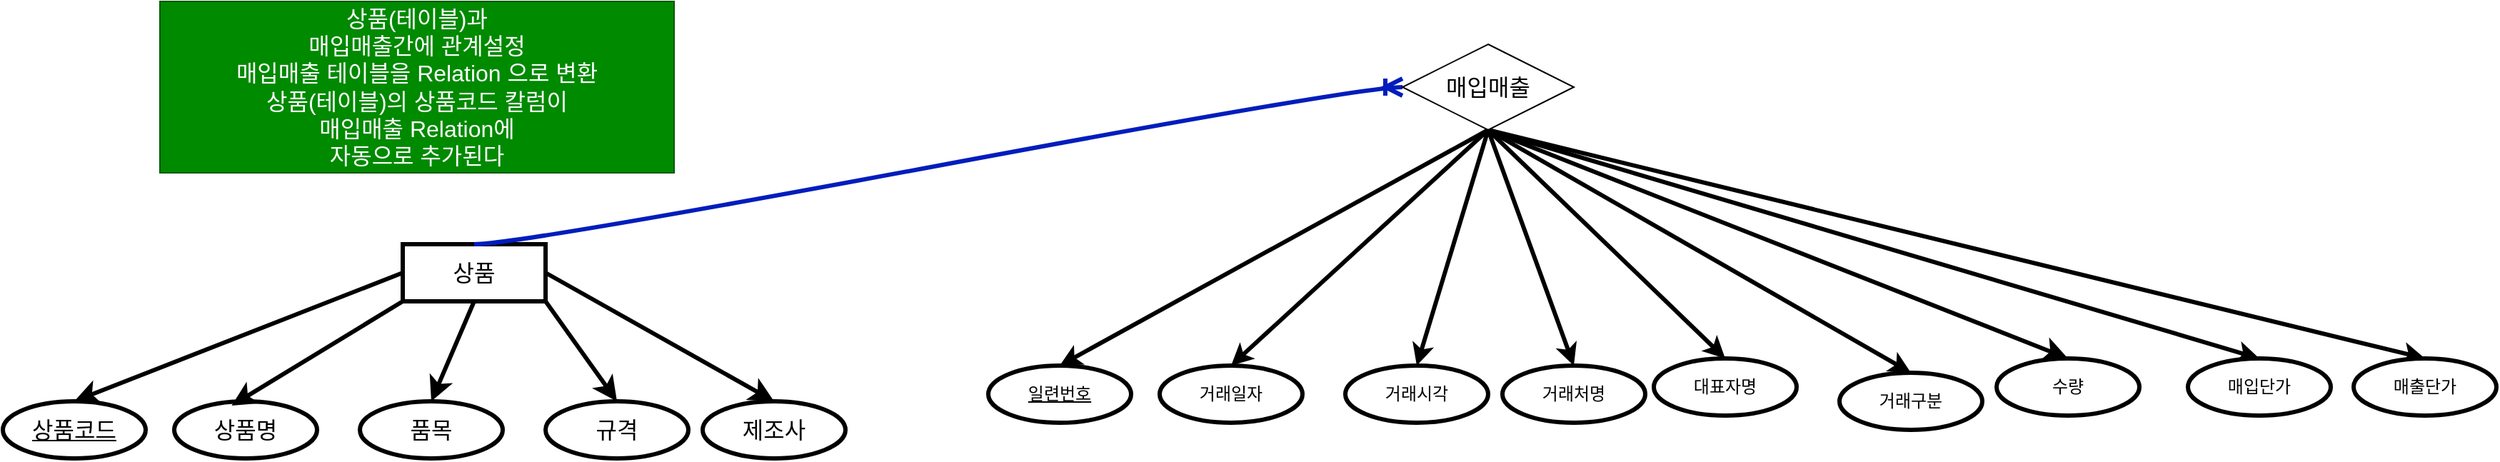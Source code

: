 <mxfile version="23.0.2" type="device">
  <diagram name="페이지-1" id="M4Id_1pIdkz0X55tzxJu">
    <mxGraphModel dx="2764" dy="1085" grid="1" gridSize="10" guides="1" tooltips="1" connect="1" arrows="1" fold="1" page="1" pageScale="1" pageWidth="827" pageHeight="1169" math="0" shadow="0">
      <root>
        <mxCell id="0" />
        <mxCell id="1" parent="0" />
        <mxCell id="pQJyKxE98RG4ciC6QEuW-39" style="rounded=0;orthogonalLoop=1;jettySize=auto;html=1;exitX=0.5;exitY=1;exitDx=0;exitDy=0;entryX=0.5;entryY=0;entryDx=0;entryDy=0;strokeWidth=3;" parent="1" source="YmbX4Pl8wMP9L46DUGKp-17" target="pQJyKxE98RG4ciC6QEuW-4" edge="1">
          <mxGeometry relative="1" as="geometry">
            <mxPoint x="734.0" y="200" as="sourcePoint" />
          </mxGeometry>
        </mxCell>
        <mxCell id="pQJyKxE98RG4ciC6QEuW-40" style="rounded=0;orthogonalLoop=1;jettySize=auto;html=1;exitX=0.5;exitY=1;exitDx=0;exitDy=0;entryX=0.5;entryY=0;entryDx=0;entryDy=0;strokeWidth=3;" parent="1" source="YmbX4Pl8wMP9L46DUGKp-17" target="pQJyKxE98RG4ciC6QEuW-8" edge="1">
          <mxGeometry relative="1" as="geometry">
            <mxPoint x="734.0" y="200" as="sourcePoint" />
          </mxGeometry>
        </mxCell>
        <mxCell id="pQJyKxE98RG4ciC6QEuW-43" style="rounded=0;orthogonalLoop=1;jettySize=auto;html=1;exitX=0.5;exitY=1;exitDx=0;exitDy=0;entryX=0.5;entryY=0;entryDx=0;entryDy=0;strokeWidth=3;" parent="1" source="YmbX4Pl8wMP9L46DUGKp-17" target="pQJyKxE98RG4ciC6QEuW-23" edge="1">
          <mxGeometry relative="1" as="geometry">
            <mxPoint x="759.0" y="200" as="sourcePoint" />
          </mxGeometry>
        </mxCell>
        <mxCell id="pQJyKxE98RG4ciC6QEuW-44" style="rounded=0;orthogonalLoop=1;jettySize=auto;html=1;exitX=0.5;exitY=1;exitDx=0;exitDy=0;entryX=0.5;entryY=0;entryDx=0;entryDy=0;strokeWidth=3;" parent="1" source="YmbX4Pl8wMP9L46DUGKp-17" target="pQJyKxE98RG4ciC6QEuW-27" edge="1">
          <mxGeometry relative="1" as="geometry">
            <mxPoint x="809.0" y="200" as="sourcePoint" />
          </mxGeometry>
        </mxCell>
        <mxCell id="pQJyKxE98RG4ciC6QEuW-46" style="rounded=0;orthogonalLoop=1;jettySize=auto;html=1;exitX=0.5;exitY=1;exitDx=0;exitDy=0;entryX=0.5;entryY=0;entryDx=0;entryDy=0;strokeWidth=3;" parent="1" source="YmbX4Pl8wMP9L46DUGKp-17" target="pQJyKxE98RG4ciC6QEuW-28" edge="1">
          <mxGeometry relative="1" as="geometry">
            <mxPoint x="834.0" y="200" as="sourcePoint" />
          </mxGeometry>
        </mxCell>
        <mxCell id="pQJyKxE98RG4ciC6QEuW-47" style="rounded=0;orthogonalLoop=1;jettySize=auto;html=1;exitX=0.5;exitY=1;exitDx=0;exitDy=0;entryX=0.5;entryY=0;entryDx=0;entryDy=0;strokeWidth=3;" parent="1" source="YmbX4Pl8wMP9L46DUGKp-17" target="YmbX4Pl8wMP9L46DUGKp-1" edge="1">
          <mxGeometry relative="1" as="geometry">
            <mxPoint x="809.0" y="200" as="sourcePoint" />
            <mxPoint x="1244" y="270" as="targetPoint" />
          </mxGeometry>
        </mxCell>
        <mxCell id="pQJyKxE98RG4ciC6QEuW-48" style="rounded=0;orthogonalLoop=1;jettySize=auto;html=1;exitX=0.5;exitY=1;exitDx=0;exitDy=0;entryX=0.5;entryY=0;entryDx=0;entryDy=0;strokeWidth=3;" parent="1" source="YmbX4Pl8wMP9L46DUGKp-17" target="pQJyKxE98RG4ciC6QEuW-30" edge="1">
          <mxGeometry relative="1" as="geometry">
            <mxPoint x="834.0" y="200" as="sourcePoint" />
          </mxGeometry>
        </mxCell>
        <mxCell id="pQJyKxE98RG4ciC6QEuW-49" style="rounded=0;orthogonalLoop=1;jettySize=auto;html=1;exitX=0.5;exitY=1;exitDx=0;exitDy=0;entryX=0.5;entryY=0;entryDx=0;entryDy=0;strokeWidth=3;" parent="1" source="YmbX4Pl8wMP9L46DUGKp-17" target="pQJyKxE98RG4ciC6QEuW-37" edge="1">
          <mxGeometry relative="1" as="geometry">
            <mxPoint x="834.0" y="200" as="sourcePoint" />
          </mxGeometry>
        </mxCell>
        <mxCell id="pQJyKxE98RG4ciC6QEuW-4" value="일련번호&lt;br&gt;" style="ellipse;whiteSpace=wrap;html=1;align=center;fontStyle=4;strokeWidth=3;" parent="1" vertex="1">
          <mxGeometry x="470" y="275" width="100" height="40" as="geometry" />
        </mxCell>
        <mxCell id="pQJyKxE98RG4ciC6QEuW-8" value="거래일자&lt;br&gt;" style="ellipse;whiteSpace=wrap;html=1;align=center;strokeWidth=3;" parent="1" vertex="1">
          <mxGeometry x="590" y="275" width="100" height="40" as="geometry" />
        </mxCell>
        <mxCell id="pQJyKxE98RG4ciC6QEuW-23" value="거래시각" style="ellipse;whiteSpace=wrap;html=1;align=center;strokeWidth=3;" parent="1" vertex="1">
          <mxGeometry x="720" y="275" width="100" height="40" as="geometry" />
        </mxCell>
        <mxCell id="pQJyKxE98RG4ciC6QEuW-27" value="거래처명&lt;br&gt;" style="ellipse;whiteSpace=wrap;html=1;align=center;strokeWidth=3;" parent="1" vertex="1">
          <mxGeometry x="830" y="275" width="100" height="40" as="geometry" />
        </mxCell>
        <mxCell id="pQJyKxE98RG4ciC6QEuW-28" value="대표자명" style="ellipse;whiteSpace=wrap;html=1;align=center;strokeWidth=3;" parent="1" vertex="1">
          <mxGeometry x="936" y="270" width="100" height="40" as="geometry" />
        </mxCell>
        <mxCell id="pQJyKxE98RG4ciC6QEuW-29" value="수량" style="ellipse;whiteSpace=wrap;html=1;align=center;strokeWidth=3;" parent="1" vertex="1">
          <mxGeometry x="1176" y="270" width="100" height="40" as="geometry" />
        </mxCell>
        <mxCell id="pQJyKxE98RG4ciC6QEuW-30" value="매입단가" style="ellipse;whiteSpace=wrap;html=1;align=center;strokeWidth=3;" parent="1" vertex="1">
          <mxGeometry x="1310" y="270" width="100" height="40" as="geometry" />
        </mxCell>
        <mxCell id="pQJyKxE98RG4ciC6QEuW-37" value="매출단가&lt;br&gt;" style="ellipse;whiteSpace=wrap;html=1;align=center;strokeWidth=3;" parent="1" vertex="1">
          <mxGeometry x="1426" y="270" width="100" height="40" as="geometry" />
        </mxCell>
        <mxCell id="YmbX4Pl8wMP9L46DUGKp-1" value="거래구분" style="ellipse;whiteSpace=wrap;html=1;align=center;strokeWidth=3;" vertex="1" parent="1">
          <mxGeometry x="1066" y="280" width="100" height="40" as="geometry" />
        </mxCell>
        <mxCell id="YmbX4Pl8wMP9L46DUGKp-10" style="edgeStyle=none;curved=1;rounded=0;orthogonalLoop=1;jettySize=auto;html=1;exitX=0;exitY=0.5;exitDx=0;exitDy=0;entryX=0.5;entryY=0;entryDx=0;entryDy=0;fontSize=12;startSize=8;endSize=8;strokeWidth=3;" edge="1" parent="1" source="YmbX4Pl8wMP9L46DUGKp-2" target="YmbX4Pl8wMP9L46DUGKp-3">
          <mxGeometry relative="1" as="geometry" />
        </mxCell>
        <mxCell id="YmbX4Pl8wMP9L46DUGKp-12" style="edgeStyle=none;curved=1;rounded=0;orthogonalLoop=1;jettySize=auto;html=1;exitX=0.5;exitY=1;exitDx=0;exitDy=0;entryX=0.5;entryY=0;entryDx=0;entryDy=0;fontSize=12;startSize=8;endSize=8;strokeWidth=3;" edge="1" parent="1" source="YmbX4Pl8wMP9L46DUGKp-2" target="YmbX4Pl8wMP9L46DUGKp-5">
          <mxGeometry relative="1" as="geometry" />
        </mxCell>
        <mxCell id="YmbX4Pl8wMP9L46DUGKp-13" style="edgeStyle=none;curved=1;rounded=0;orthogonalLoop=1;jettySize=auto;html=1;exitX=1;exitY=1;exitDx=0;exitDy=0;entryX=0.5;entryY=0;entryDx=0;entryDy=0;fontSize=12;startSize=8;endSize=8;strokeWidth=3;" edge="1" parent="1" source="YmbX4Pl8wMP9L46DUGKp-2" target="YmbX4Pl8wMP9L46DUGKp-6">
          <mxGeometry relative="1" as="geometry" />
        </mxCell>
        <mxCell id="YmbX4Pl8wMP9L46DUGKp-14" style="edgeStyle=none;curved=1;rounded=0;orthogonalLoop=1;jettySize=auto;html=1;exitX=1;exitY=0.5;exitDx=0;exitDy=0;entryX=0.5;entryY=0;entryDx=0;entryDy=0;fontSize=12;startSize=8;endSize=8;strokeWidth=3;" edge="1" parent="1" source="YmbX4Pl8wMP9L46DUGKp-2" target="YmbX4Pl8wMP9L46DUGKp-7">
          <mxGeometry relative="1" as="geometry" />
        </mxCell>
        <mxCell id="YmbX4Pl8wMP9L46DUGKp-2" value="상품&lt;br&gt;" style="whiteSpace=wrap;html=1;align=center;fontSize=16;strokeWidth=3;" vertex="1" parent="1">
          <mxGeometry x="60" y="190" width="100" height="40" as="geometry" />
        </mxCell>
        <mxCell id="YmbX4Pl8wMP9L46DUGKp-3" value="상품코드" style="ellipse;whiteSpace=wrap;html=1;align=center;fontStyle=4;fontSize=16;strokeWidth=3;" vertex="1" parent="1">
          <mxGeometry x="-220" y="300" width="100" height="40" as="geometry" />
        </mxCell>
        <mxCell id="YmbX4Pl8wMP9L46DUGKp-4" value="상품명&lt;br&gt;" style="ellipse;whiteSpace=wrap;html=1;align=center;fontSize=16;strokeWidth=3;" vertex="1" parent="1">
          <mxGeometry x="-100" y="300" width="100" height="40" as="geometry" />
        </mxCell>
        <mxCell id="YmbX4Pl8wMP9L46DUGKp-5" value="품목" style="ellipse;whiteSpace=wrap;html=1;align=center;fontSize=16;strokeWidth=3;" vertex="1" parent="1">
          <mxGeometry x="30" y="300" width="100" height="40" as="geometry" />
        </mxCell>
        <mxCell id="YmbX4Pl8wMP9L46DUGKp-6" value="규격" style="ellipse;whiteSpace=wrap;html=1;align=center;fontSize=16;strokeWidth=3;" vertex="1" parent="1">
          <mxGeometry x="160" y="300" width="100" height="40" as="geometry" />
        </mxCell>
        <mxCell id="YmbX4Pl8wMP9L46DUGKp-7" value="제조사" style="ellipse;whiteSpace=wrap;html=1;align=center;fontSize=16;strokeWidth=3;" vertex="1" parent="1">
          <mxGeometry x="270" y="300" width="100" height="40" as="geometry" />
        </mxCell>
        <mxCell id="YmbX4Pl8wMP9L46DUGKp-11" style="edgeStyle=none;curved=1;rounded=0;orthogonalLoop=1;jettySize=auto;html=1;exitX=0;exitY=1;exitDx=0;exitDy=0;entryX=0.402;entryY=0.075;entryDx=0;entryDy=0;entryPerimeter=0;fontSize=12;startSize=8;endSize=8;strokeWidth=3;" edge="1" parent="1" source="YmbX4Pl8wMP9L46DUGKp-2" target="YmbX4Pl8wMP9L46DUGKp-4">
          <mxGeometry relative="1" as="geometry" />
        </mxCell>
        <mxCell id="YmbX4Pl8wMP9L46DUGKp-15" value="" style="edgeStyle=entityRelationEdgeStyle;fontSize=12;html=1;endArrow=ERoneToMany;rounded=0;startSize=8;endSize=8;curved=1;entryX=0;entryY=0.5;entryDx=0;entryDy=0;exitX=0.5;exitY=0;exitDx=0;exitDy=0;strokeWidth=3;fillColor=#0050ef;strokeColor=#001DBC;" edge="1" parent="1" source="YmbX4Pl8wMP9L46DUGKp-2" target="YmbX4Pl8wMP9L46DUGKp-17">
          <mxGeometry width="100" height="100" relative="1" as="geometry">
            <mxPoint x="470" y="120" as="sourcePoint" />
            <mxPoint x="734.0" y="180" as="targetPoint" />
          </mxGeometry>
        </mxCell>
        <mxCell id="YmbX4Pl8wMP9L46DUGKp-18" style="edgeStyle=none;curved=1;rounded=0;orthogonalLoop=1;jettySize=auto;html=1;exitX=0.5;exitY=1;exitDx=0;exitDy=0;entryX=0.5;entryY=0;entryDx=0;entryDy=0;fontSize=12;startSize=8;endSize=8;strokeWidth=3;" edge="1" parent="1" source="YmbX4Pl8wMP9L46DUGKp-17" target="pQJyKxE98RG4ciC6QEuW-29">
          <mxGeometry relative="1" as="geometry" />
        </mxCell>
        <mxCell id="YmbX4Pl8wMP9L46DUGKp-17" value="매입매출&lt;br&gt;" style="shape=rhombus;perimeter=rhombusPerimeter;whiteSpace=wrap;html=1;align=center;fontSize=16;" vertex="1" parent="1">
          <mxGeometry x="760" y="50" width="120" height="60" as="geometry" />
        </mxCell>
        <mxCell id="FdrjEFfm6dHLRwkYKro0-1" value="상품(테이블)과&lt;br&gt;매입매출간에 관계설정&lt;br&gt;매입매출 테이블을 Relation 으로 변환&lt;br&gt;상품(테이블)의 상품코드 칼럼이&lt;br&gt;매입매출 Relation에 &lt;br&gt;자동으로 추가된다" style="rounded=0;whiteSpace=wrap;html=1;fontSize=16;fillColor=#008a00;fontColor=#ffffff;strokeColor=#005700;" vertex="1" parent="1">
          <mxGeometry x="-110" y="20" width="360" height="120" as="geometry" />
        </mxCell>
      </root>
    </mxGraphModel>
  </diagram>
</mxfile>
